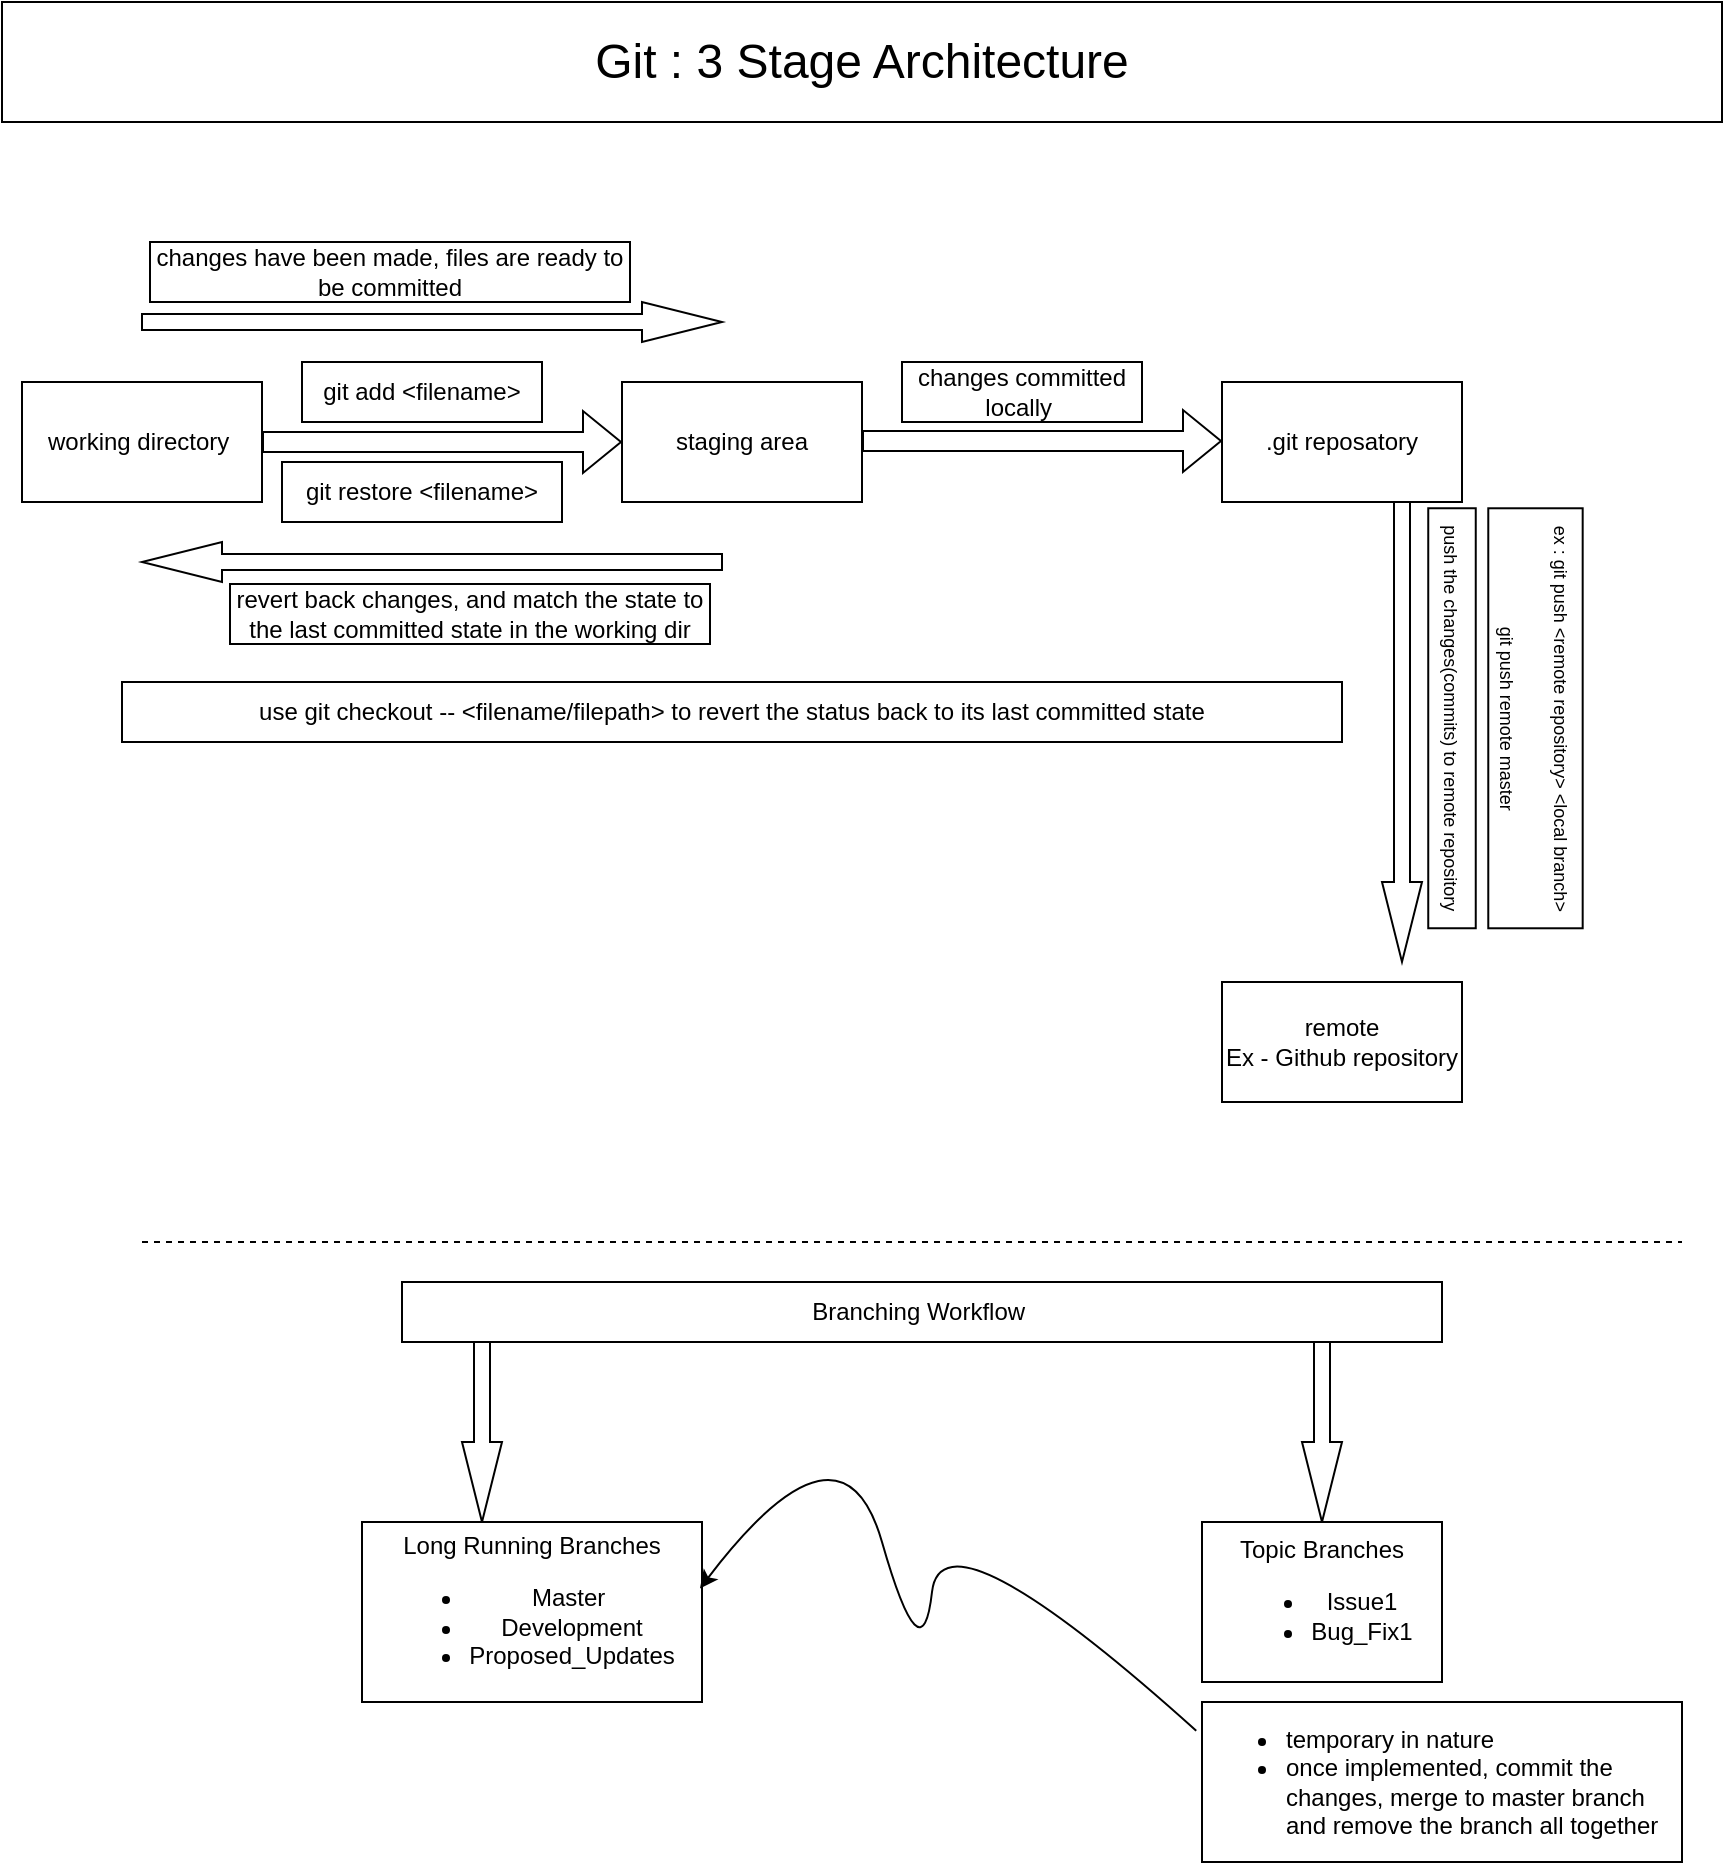<mxfile version="24.0.4" type="device">
  <diagram name="Page-1" id="O8LxNOQjSFc5DGDgxKcW">
    <mxGraphModel dx="955" dy="702" grid="1" gridSize="10" guides="1" tooltips="1" connect="1" arrows="1" fold="1" page="1" pageScale="1" pageWidth="900" pageHeight="1600" math="0" shadow="0">
      <root>
        <mxCell id="0" />
        <mxCell id="1" parent="0" />
        <mxCell id="cAkcnICUJ3VOB5hZcuwb-1" value="working directory&amp;nbsp;" style="rounded=0;whiteSpace=wrap;html=1;" vertex="1" parent="1">
          <mxGeometry x="30" y="200" width="120" height="60" as="geometry" />
        </mxCell>
        <mxCell id="cAkcnICUJ3VOB5hZcuwb-2" value="staging area" style="rounded=0;whiteSpace=wrap;html=1;" vertex="1" parent="1">
          <mxGeometry x="330" y="200" width="120" height="60" as="geometry" />
        </mxCell>
        <mxCell id="cAkcnICUJ3VOB5hZcuwb-3" value=".git reposatory" style="rounded=0;whiteSpace=wrap;html=1;" vertex="1" parent="1">
          <mxGeometry x="630" y="200" width="120" height="60" as="geometry" />
        </mxCell>
        <mxCell id="cAkcnICUJ3VOB5hZcuwb-5" value="" style="shape=flexArrow;endArrow=classic;html=1;rounded=0;exitX=1;exitY=0.5;exitDx=0;exitDy=0;entryX=0;entryY=0.5;entryDx=0;entryDy=0;" edge="1" parent="1" source="cAkcnICUJ3VOB5hZcuwb-1" target="cAkcnICUJ3VOB5hZcuwb-2">
          <mxGeometry width="50" height="50" relative="1" as="geometry">
            <mxPoint x="220" y="255" as="sourcePoint" />
            <mxPoint x="270" y="205" as="targetPoint" />
          </mxGeometry>
        </mxCell>
        <mxCell id="cAkcnICUJ3VOB5hZcuwb-6" value="" style="shape=flexArrow;endArrow=classic;html=1;rounded=0;exitX=1;exitY=0.5;exitDx=0;exitDy=0;entryX=0;entryY=0.5;entryDx=0;entryDy=0;" edge="1" parent="1">
          <mxGeometry width="50" height="50" relative="1" as="geometry">
            <mxPoint x="450" y="229.5" as="sourcePoint" />
            <mxPoint x="630" y="229.5" as="targetPoint" />
          </mxGeometry>
        </mxCell>
        <mxCell id="cAkcnICUJ3VOB5hZcuwb-7" value="&lt;font style=&quot;font-size: 24px;&quot;&gt;Git : 3 Stage Architecture&lt;/font&gt;" style="rounded=0;whiteSpace=wrap;html=1;" vertex="1" parent="1">
          <mxGeometry x="20" y="10" width="860" height="60" as="geometry" />
        </mxCell>
        <mxCell id="cAkcnICUJ3VOB5hZcuwb-8" value="git add &amp;lt;filename&amp;gt;" style="rounded=0;whiteSpace=wrap;html=1;" vertex="1" parent="1">
          <mxGeometry x="170" y="190" width="120" height="30" as="geometry" />
        </mxCell>
        <mxCell id="cAkcnICUJ3VOB5hZcuwb-9" value="git restore &amp;lt;filename&amp;gt;" style="rounded=0;whiteSpace=wrap;html=1;" vertex="1" parent="1">
          <mxGeometry x="160" y="240" width="140" height="30" as="geometry" />
        </mxCell>
        <mxCell id="cAkcnICUJ3VOB5hZcuwb-10" value="" style="html=1;shadow=0;dashed=0;align=center;verticalAlign=middle;shape=mxgraph.arrows2.arrow;dy=0.6;dx=40;flipH=1;notch=0;" vertex="1" parent="1">
          <mxGeometry x="90" y="280" width="290" height="20" as="geometry" />
        </mxCell>
        <mxCell id="cAkcnICUJ3VOB5hZcuwb-11" value="" style="html=1;shadow=0;dashed=0;align=center;verticalAlign=middle;shape=mxgraph.arrows2.arrow;dy=0.6;dx=40;notch=0;" vertex="1" parent="1">
          <mxGeometry x="90" y="160" width="290" height="20" as="geometry" />
        </mxCell>
        <mxCell id="cAkcnICUJ3VOB5hZcuwb-12" value="changes have been made, files are ready to be committed" style="rounded=0;whiteSpace=wrap;html=1;" vertex="1" parent="1">
          <mxGeometry x="94" y="130" width="240" height="30" as="geometry" />
        </mxCell>
        <mxCell id="cAkcnICUJ3VOB5hZcuwb-13" value="revert back changes, and match the state to the last committed state in the working dir" style="rounded=0;whiteSpace=wrap;html=1;" vertex="1" parent="1">
          <mxGeometry x="134" y="301" width="240" height="30" as="geometry" />
        </mxCell>
        <mxCell id="cAkcnICUJ3VOB5hZcuwb-14" value="use git checkout -- &amp;lt;filename/filepath&amp;gt; to revert the status back to its last committed state" style="rounded=0;whiteSpace=wrap;html=1;" vertex="1" parent="1">
          <mxGeometry x="80" y="350" width="610" height="30" as="geometry" />
        </mxCell>
        <mxCell id="cAkcnICUJ3VOB5hZcuwb-15" value="remote&lt;div&gt;Ex - Github repository&lt;/div&gt;" style="rounded=0;whiteSpace=wrap;html=1;" vertex="1" parent="1">
          <mxGeometry x="630" y="500" width="120" height="60" as="geometry" />
        </mxCell>
        <mxCell id="cAkcnICUJ3VOB5hZcuwb-16" value="" style="html=1;shadow=0;dashed=0;align=center;verticalAlign=middle;shape=mxgraph.arrows2.arrow;dy=0.6;dx=40;direction=south;notch=0;" vertex="1" parent="1">
          <mxGeometry x="710" y="260" width="20" height="230" as="geometry" />
        </mxCell>
        <mxCell id="cAkcnICUJ3VOB5hZcuwb-17" value="changes committed locally&amp;nbsp;" style="rounded=0;whiteSpace=wrap;html=1;" vertex="1" parent="1">
          <mxGeometry x="470" y="190" width="120" height="30" as="geometry" />
        </mxCell>
        <mxCell id="cAkcnICUJ3VOB5hZcuwb-18" value="&lt;pre&gt;&lt;font style=&quot;font-size: 9px;&quot; face=&quot;Helvetica&quot;&gt;push the changes(commits) to remote repository&lt;/font&gt;&lt;/pre&gt;" style="rounded=0;whiteSpace=wrap;html=1;direction=south;flipH=1;rotation=90;" vertex="1" parent="1">
          <mxGeometry x="640" y="356.25" width="210" height="23.75" as="geometry" />
        </mxCell>
        <mxCell id="cAkcnICUJ3VOB5hZcuwb-20" value="&lt;pre&gt;&lt;font style=&quot;font-size: 9px;&quot; face=&quot;Helvetica&quot;&gt;ex : git push &amp;lt;remote repository&amp;gt; &amp;lt;local branch&amp;gt;&lt;/font&gt;&lt;/pre&gt;&lt;pre&gt;&lt;font style=&quot;font-size: 9px;&quot; face=&quot;Helvetica&quot;&gt;git push remote master&lt;/font&gt;&lt;/pre&gt;" style="rounded=0;whiteSpace=wrap;html=1;direction=south;flipH=1;rotation=90;" vertex="1" parent="1">
          <mxGeometry x="681.74" y="344.54" width="210" height="47.2" as="geometry" />
        </mxCell>
        <mxCell id="cAkcnICUJ3VOB5hZcuwb-23" value="" style="endArrow=none;dashed=1;html=1;rounded=0;" edge="1" parent="1">
          <mxGeometry width="50" height="50" relative="1" as="geometry">
            <mxPoint x="90" y="630" as="sourcePoint" />
            <mxPoint x="860" y="630" as="targetPoint" />
            <Array as="points">
              <mxPoint x="140" y="630" />
            </Array>
          </mxGeometry>
        </mxCell>
        <mxCell id="cAkcnICUJ3VOB5hZcuwb-24" value="Branching Workflow&amp;nbsp;" style="rounded=0;whiteSpace=wrap;html=1;" vertex="1" parent="1">
          <mxGeometry x="220" y="650" width="520" height="30" as="geometry" />
        </mxCell>
        <mxCell id="cAkcnICUJ3VOB5hZcuwb-27" value="" style="html=1;shadow=0;dashed=0;align=center;verticalAlign=middle;shape=mxgraph.arrows2.arrow;dy=0.6;dx=40;notch=0;direction=south;" vertex="1" parent="1">
          <mxGeometry x="250" y="680" width="20" height="90" as="geometry" />
        </mxCell>
        <mxCell id="cAkcnICUJ3VOB5hZcuwb-28" value="" style="html=1;shadow=0;dashed=0;align=center;verticalAlign=middle;shape=mxgraph.arrows2.arrow;dy=0.6;dx=40;notch=0;direction=south;" vertex="1" parent="1">
          <mxGeometry x="670" y="680" width="20" height="90" as="geometry" />
        </mxCell>
        <mxCell id="cAkcnICUJ3VOB5hZcuwb-29" value="Long Running Branches&lt;div&gt;&lt;ul&gt;&lt;li&gt;Master&amp;nbsp;&lt;/li&gt;&lt;li&gt;Development&lt;/li&gt;&lt;li&gt;Proposed_Updates&lt;/li&gt;&lt;/ul&gt;&lt;/div&gt;" style="rounded=0;whiteSpace=wrap;html=1;labelPosition=center;verticalLabelPosition=middle;align=center;verticalAlign=middle;" vertex="1" parent="1">
          <mxGeometry x="200" y="770" width="170" height="90" as="geometry" />
        </mxCell>
        <mxCell id="cAkcnICUJ3VOB5hZcuwb-30" value="Topic Branches&lt;div&gt;&lt;ul&gt;&lt;li&gt;Issue1&lt;/li&gt;&lt;li&gt;Bug_Fix1&lt;/li&gt;&lt;/ul&gt;&lt;/div&gt;" style="rounded=0;whiteSpace=wrap;html=1;" vertex="1" parent="1">
          <mxGeometry x="620" y="770" width="120" height="80" as="geometry" />
        </mxCell>
        <mxCell id="cAkcnICUJ3VOB5hZcuwb-31" value="&lt;ul&gt;&lt;li&gt;temporary in nature&lt;/li&gt;&lt;li&gt;once implemented, commit the changes, merge to master branch and remove the branch all together&lt;/li&gt;&lt;/ul&gt;" style="rounded=0;whiteSpace=wrap;html=1;align=left;" vertex="1" parent="1">
          <mxGeometry x="620" y="860" width="240" height="80" as="geometry" />
        </mxCell>
        <mxCell id="cAkcnICUJ3VOB5hZcuwb-32" value="" style="curved=1;endArrow=classic;html=1;rounded=0;entryX=0.994;entryY=0.369;entryDx=0;entryDy=0;entryPerimeter=0;exitX=-0.012;exitY=0.18;exitDx=0;exitDy=0;exitPerimeter=0;" edge="1" parent="1" source="cAkcnICUJ3VOB5hZcuwb-31" target="cAkcnICUJ3VOB5hZcuwb-29">
          <mxGeometry width="50" height="50" relative="1" as="geometry">
            <mxPoint x="440" y="760" as="sourcePoint" />
            <mxPoint x="490" y="710" as="targetPoint" />
            <Array as="points">
              <mxPoint x="490" y="760" />
              <mxPoint x="480" y="850" />
              <mxPoint x="440" y="710" />
            </Array>
          </mxGeometry>
        </mxCell>
      </root>
    </mxGraphModel>
  </diagram>
</mxfile>

